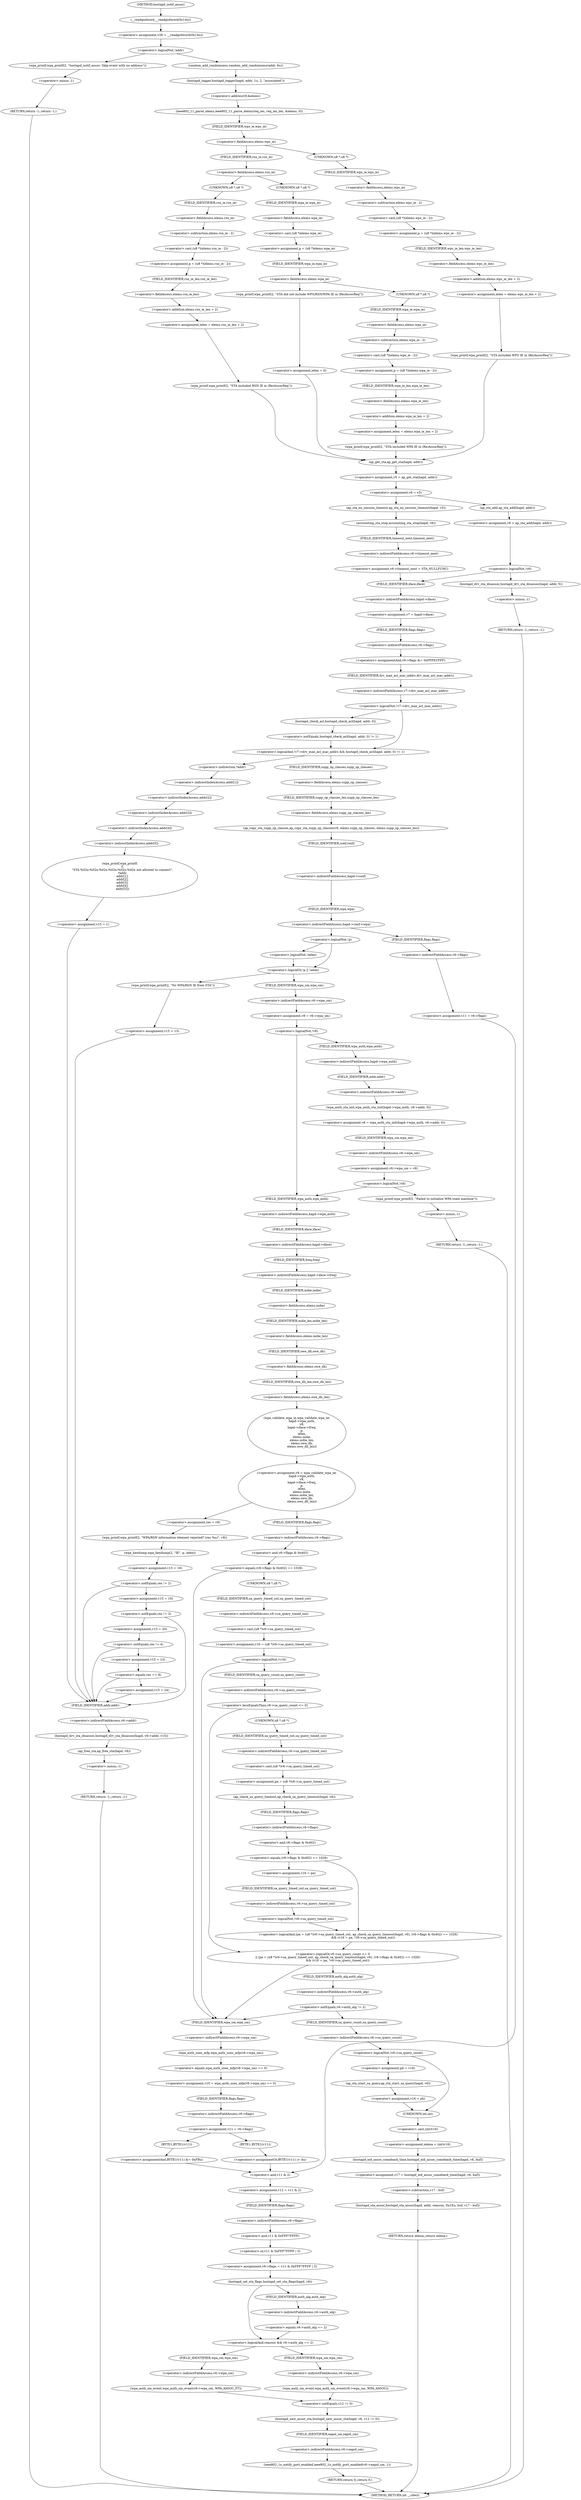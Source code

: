 digraph hostapd_notif_assoc {  
"1000148" [label = "(<operator>.assignment,v26 = __readgsdword(0x14u))" ]
"1000150" [label = "(__readgsdword,__readgsdword(0x14u))" ]
"1000153" [label = "(<operator>.logicalNot,!addr)" ]
"1000156" [label = "(wpa_printf,wpa_printf(2, \"hostapd_notif_assoc: Skip event with no address\"))" ]
"1000159" [label = "(RETURN,return -1;,return -1;)" ]
"1000160" [label = "(<operator>.minus,-1)" ]
"1000162" [label = "(random_add_randomness,random_add_randomness(addr, 6u))" ]
"1000165" [label = "(hostapd_logger,hostapd_logger(hapd, addr, 1u, 2, \"associated\"))" ]
"1000171" [label = "(ieee802_11_parse_elems,ieee802_11_parse_elems(req_ies, req_ies_len, &elems, 0))" ]
"1000174" [label = "(<operator>.addressOf,&elems)" ]
"1000178" [label = "(<operator>.fieldAccess,elems.wps_ie)" ]
"1000180" [label = "(FIELD_IDENTIFIER,wps_ie,wps_ie)" ]
"1000182" [label = "(<operator>.assignment,p = (u8 *)(elems.wps_ie - 2))" ]
"1000184" [label = "(<operator>.cast,(u8 *)(elems.wps_ie - 2))" ]
"1000185" [label = "(UNKNOWN,u8 *,u8 *)" ]
"1000186" [label = "(<operator>.subtraction,elems.wps_ie - 2)" ]
"1000187" [label = "(<operator>.fieldAccess,elems.wps_ie)" ]
"1000189" [label = "(FIELD_IDENTIFIER,wps_ie,wps_ie)" ]
"1000191" [label = "(<operator>.assignment,ielen = elems.wps_ie_len + 2)" ]
"1000193" [label = "(<operator>.addition,elems.wps_ie_len + 2)" ]
"1000194" [label = "(<operator>.fieldAccess,elems.wps_ie_len)" ]
"1000196" [label = "(FIELD_IDENTIFIER,wps_ie_len,wps_ie_len)" ]
"1000198" [label = "(wpa_printf,wpa_printf(2, \"STA included WPS IE in (Re)AssocReq\"))" ]
"1000203" [label = "(<operator>.fieldAccess,elems.rsn_ie)" ]
"1000205" [label = "(FIELD_IDENTIFIER,rsn_ie,rsn_ie)" ]
"1000207" [label = "(<operator>.assignment,p = (u8 *)(elems.rsn_ie - 2))" ]
"1000209" [label = "(<operator>.cast,(u8 *)(elems.rsn_ie - 2))" ]
"1000210" [label = "(UNKNOWN,u8 *,u8 *)" ]
"1000211" [label = "(<operator>.subtraction,elems.rsn_ie - 2)" ]
"1000212" [label = "(<operator>.fieldAccess,elems.rsn_ie)" ]
"1000214" [label = "(FIELD_IDENTIFIER,rsn_ie,rsn_ie)" ]
"1000216" [label = "(<operator>.assignment,ielen = elems.rsn_ie_len + 2)" ]
"1000218" [label = "(<operator>.addition,elems.rsn_ie_len + 2)" ]
"1000219" [label = "(<operator>.fieldAccess,elems.rsn_ie_len)" ]
"1000221" [label = "(FIELD_IDENTIFIER,rsn_ie_len,rsn_ie_len)" ]
"1000223" [label = "(wpa_printf,wpa_printf(2, \"STA included RSN IE in (Re)AssocReq\"))" ]
"1000228" [label = "(<operator>.assignment,p = (u8 *)elems.wpa_ie)" ]
"1000230" [label = "(<operator>.cast,(u8 *)elems.wpa_ie)" ]
"1000231" [label = "(UNKNOWN,u8 *,u8 *)" ]
"1000232" [label = "(<operator>.fieldAccess,elems.wpa_ie)" ]
"1000234" [label = "(FIELD_IDENTIFIER,wpa_ie,wpa_ie)" ]
"1000236" [label = "(<operator>.fieldAccess,elems.wpa_ie)" ]
"1000238" [label = "(FIELD_IDENTIFIER,wpa_ie,wpa_ie)" ]
"1000240" [label = "(<operator>.assignment,p = (u8 *)(elems.wpa_ie - 2))" ]
"1000242" [label = "(<operator>.cast,(u8 *)(elems.wpa_ie - 2))" ]
"1000243" [label = "(UNKNOWN,u8 *,u8 *)" ]
"1000244" [label = "(<operator>.subtraction,elems.wpa_ie - 2)" ]
"1000245" [label = "(<operator>.fieldAccess,elems.wpa_ie)" ]
"1000247" [label = "(FIELD_IDENTIFIER,wpa_ie,wpa_ie)" ]
"1000249" [label = "(<operator>.assignment,ielen = elems.wpa_ie_len + 2)" ]
"1000251" [label = "(<operator>.addition,elems.wpa_ie_len + 2)" ]
"1000252" [label = "(<operator>.fieldAccess,elems.wpa_ie_len)" ]
"1000254" [label = "(FIELD_IDENTIFIER,wpa_ie_len,wpa_ie_len)" ]
"1000256" [label = "(wpa_printf,wpa_printf(2, \"STA included WPA IE in (Re)AssocReq\"))" ]
"1000261" [label = "(wpa_printf,wpa_printf(2, \"STA did not include WPS/RSN/WPA IE in (Re)AssocReq\"))" ]
"1000264" [label = "(<operator>.assignment,ielen = 0)" ]
"1000267" [label = "(<operator>.assignment,v5 = ap_get_sta(hapd, addr))" ]
"1000269" [label = "(ap_get_sta,ap_get_sta(hapd, addr))" ]
"1000272" [label = "(<operator>.assignment,v6 = v5)" ]
"1000278" [label = "(ap_sta_no_session_timeout,ap_sta_no_session_timeout(hapd, v5))" ]
"1000281" [label = "(accounting_sta_stop,accounting_sta_stop(hapd, v6))" ]
"1000284" [label = "(<operator>.assignment,v6->timeout_next = STA_NULLFUNC)" ]
"1000285" [label = "(<operator>.indirectFieldAccess,v6->timeout_next)" ]
"1000287" [label = "(FIELD_IDENTIFIER,timeout_next,timeout_next)" ]
"1000291" [label = "(<operator>.assignment,v6 = ap_sta_add(hapd, addr))" ]
"1000293" [label = "(ap_sta_add,ap_sta_add(hapd, addr))" ]
"1000297" [label = "(<operator>.logicalNot,!v6)" ]
"1000300" [label = "(hostapd_drv_sta_disassoc,hostapd_drv_sta_disassoc(hapd, addr, 5))" ]
"1000304" [label = "(RETURN,return -1;,return -1;)" ]
"1000305" [label = "(<operator>.minus,-1)" ]
"1000307" [label = "(<operator>.assignment,v7 = hapd->iface)" ]
"1000309" [label = "(<operator>.indirectFieldAccess,hapd->iface)" ]
"1000311" [label = "(FIELD_IDENTIFIER,iface,iface)" ]
"1000312" [label = "(<operators>.assignmentAnd,v6->flags &= 0xFFFECFFF)" ]
"1000313" [label = "(<operator>.indirectFieldAccess,v6->flags)" ]
"1000315" [label = "(FIELD_IDENTIFIER,flags,flags)" ]
"1000318" [label = "(<operator>.logicalAnd,!v7->drv_max_acl_mac_addrs && hostapd_check_acl(hapd, addr, 0) != 1)" ]
"1000319" [label = "(<operator>.logicalNot,!v7->drv_max_acl_mac_addrs)" ]
"1000320" [label = "(<operator>.indirectFieldAccess,v7->drv_max_acl_mac_addrs)" ]
"1000322" [label = "(FIELD_IDENTIFIER,drv_max_acl_mac_addrs,drv_max_acl_mac_addrs)" ]
"1000323" [label = "(<operator>.notEquals,hostapd_check_acl(hapd, addr, 0) != 1)" ]
"1000324" [label = "(hostapd_check_acl,hostapd_check_acl(hapd, addr, 0))" ]
"1000330" [label = "(wpa_printf,wpa_printf(\n      3,\n      \"STA %02x:%02x:%02x:%02x:%02x:%02x not allowed to connect\",\n      *addr,\n      addr[1],\n      addr[2],\n      addr[3],\n      addr[4],\n      addr[5]))" ]
"1000333" [label = "(<operator>.indirection,*addr)" ]
"1000335" [label = "(<operator>.indirectIndexAccess,addr[1])" ]
"1000338" [label = "(<operator>.indirectIndexAccess,addr[2])" ]
"1000341" [label = "(<operator>.indirectIndexAccess,addr[3])" ]
"1000344" [label = "(<operator>.indirectIndexAccess,addr[4])" ]
"1000347" [label = "(<operator>.indirectIndexAccess,addr[5])" ]
"1000350" [label = "(<operator>.assignment,v15 = 1)" ]
"1000354" [label = "(hostapd_drv_sta_disassoc,hostapd_drv_sta_disassoc(hapd, v6->addr, v15))" ]
"1000356" [label = "(<operator>.indirectFieldAccess,v6->addr)" ]
"1000358" [label = "(FIELD_IDENTIFIER,addr,addr)" ]
"1000360" [label = "(ap_free_sta,ap_free_sta(hapd, v6))" ]
"1000363" [label = "(RETURN,return -1;,return -1;)" ]
"1000364" [label = "(<operator>.minus,-1)" ]
"1000366" [label = "(ap_copy_sta_supp_op_classes,ap_copy_sta_supp_op_classes(v6, elems.supp_op_classes, elems.supp_op_classes_len))" ]
"1000368" [label = "(<operator>.fieldAccess,elems.supp_op_classes)" ]
"1000370" [label = "(FIELD_IDENTIFIER,supp_op_classes,supp_op_classes)" ]
"1000371" [label = "(<operator>.fieldAccess,elems.supp_op_classes_len)" ]
"1000373" [label = "(FIELD_IDENTIFIER,supp_op_classes_len,supp_op_classes_len)" ]
"1000375" [label = "(<operator>.indirectFieldAccess,hapd->conf->wpa)" ]
"1000376" [label = "(<operator>.indirectFieldAccess,hapd->conf)" ]
"1000378" [label = "(FIELD_IDENTIFIER,conf,conf)" ]
"1000379" [label = "(FIELD_IDENTIFIER,wpa,wpa)" ]
"1000382" [label = "(<operator>.logicalOr,!p || !ielen)" ]
"1000383" [label = "(<operator>.logicalNot,!p)" ]
"1000385" [label = "(<operator>.logicalNot,!ielen)" ]
"1000388" [label = "(wpa_printf,wpa_printf(2, \"No WPA/RSN IE from STA\"))" ]
"1000391" [label = "(<operator>.assignment,v15 = 13)" ]
"1000395" [label = "(<operator>.assignment,v8 = v6->wpa_sm)" ]
"1000397" [label = "(<operator>.indirectFieldAccess,v6->wpa_sm)" ]
"1000399" [label = "(FIELD_IDENTIFIER,wpa_sm,wpa_sm)" ]
"1000401" [label = "(<operator>.logicalNot,!v8)" ]
"1000404" [label = "(<operator>.assignment,v8 = wpa_auth_sta_init(hapd->wpa_auth, v6->addr, 0))" ]
"1000406" [label = "(wpa_auth_sta_init,wpa_auth_sta_init(hapd->wpa_auth, v6->addr, 0))" ]
"1000407" [label = "(<operator>.indirectFieldAccess,hapd->wpa_auth)" ]
"1000409" [label = "(FIELD_IDENTIFIER,wpa_auth,wpa_auth)" ]
"1000410" [label = "(<operator>.indirectFieldAccess,v6->addr)" ]
"1000412" [label = "(FIELD_IDENTIFIER,addr,addr)" ]
"1000414" [label = "(<operator>.assignment,v6->wpa_sm = v8)" ]
"1000415" [label = "(<operator>.indirectFieldAccess,v6->wpa_sm)" ]
"1000417" [label = "(FIELD_IDENTIFIER,wpa_sm,wpa_sm)" ]
"1000420" [label = "(<operator>.logicalNot,!v8)" ]
"1000423" [label = "(wpa_printf,wpa_printf(5, \"Failed to initialize WPA state machine\"))" ]
"1000426" [label = "(RETURN,return -1;,return -1;)" ]
"1000427" [label = "(<operator>.minus,-1)" ]
"1000429" [label = "(<operator>.assignment,v9 = wpa_validate_wpa_ie(\n           hapd->wpa_auth,\n           v8,\n           hapd->iface->freq,\n           p,\n           ielen,\n           elems.mdie,\n           elems.mdie_len,\n           elems.owe_dh,\n           elems.owe_dh_len))" ]
"1000431" [label = "(wpa_validate_wpa_ie,wpa_validate_wpa_ie(\n           hapd->wpa_auth,\n           v8,\n           hapd->iface->freq,\n           p,\n           ielen,\n           elems.mdie,\n           elems.mdie_len,\n           elems.owe_dh,\n           elems.owe_dh_len))" ]
"1000432" [label = "(<operator>.indirectFieldAccess,hapd->wpa_auth)" ]
"1000434" [label = "(FIELD_IDENTIFIER,wpa_auth,wpa_auth)" ]
"1000436" [label = "(<operator>.indirectFieldAccess,hapd->iface->freq)" ]
"1000437" [label = "(<operator>.indirectFieldAccess,hapd->iface)" ]
"1000439" [label = "(FIELD_IDENTIFIER,iface,iface)" ]
"1000440" [label = "(FIELD_IDENTIFIER,freq,freq)" ]
"1000443" [label = "(<operator>.fieldAccess,elems.mdie)" ]
"1000445" [label = "(FIELD_IDENTIFIER,mdie,mdie)" ]
"1000446" [label = "(<operator>.fieldAccess,elems.mdie_len)" ]
"1000448" [label = "(FIELD_IDENTIFIER,mdie_len,mdie_len)" ]
"1000449" [label = "(<operator>.fieldAccess,elems.owe_dh)" ]
"1000451" [label = "(FIELD_IDENTIFIER,owe_dh,owe_dh)" ]
"1000452" [label = "(<operator>.fieldAccess,elems.owe_dh_len)" ]
"1000454" [label = "(FIELD_IDENTIFIER,owe_dh_len,owe_dh_len)" ]
"1000458" [label = "(<operator>.assignment,res = v9)" ]
"1000461" [label = "(wpa_printf,wpa_printf(2, \"WPA/RSN information element rejected? (res %u)\", v9))" ]
"1000465" [label = "(wpa_hexdump,wpa_hexdump(2, \"IE\", p, ielen))" ]
"1000470" [label = "(<operator>.assignment,v15 = 18)" ]
"1000474" [label = "(<operator>.notEquals,res != 2)" ]
"1000478" [label = "(<operator>.assignment,v15 = 19)" ]
"1000482" [label = "(<operator>.notEquals,res != 3)" ]
"1000486" [label = "(<operator>.assignment,v15 = 20)" ]
"1000490" [label = "(<operator>.notEquals,res != 4)" ]
"1000494" [label = "(<operator>.assignment,v15 = 13)" ]
"1000498" [label = "(<operator>.equals,res == 8)" ]
"1000501" [label = "(<operator>.assignment,v15 = 24)" ]
"1000506" [label = "(<operator>.equals,(v6->flags & 0x402) == 1026)" ]
"1000507" [label = "(<operator>.and,v6->flags & 0x402)" ]
"1000508" [label = "(<operator>.indirectFieldAccess,v6->flags)" ]
"1000510" [label = "(FIELD_IDENTIFIER,flags,flags)" ]
"1000514" [label = "(<operator>.assignment,v16 = (u8 *)v6->sa_query_timed_out)" ]
"1000516" [label = "(<operator>.cast,(u8 *)v6->sa_query_timed_out)" ]
"1000517" [label = "(UNKNOWN,u8 *,u8 *)" ]
"1000518" [label = "(<operator>.indirectFieldAccess,v6->sa_query_timed_out)" ]
"1000520" [label = "(FIELD_IDENTIFIER,sa_query_timed_out,sa_query_timed_out)" ]
"1000522" [label = "(<operator>.logicalNot,!v16)" ]
"1000526" [label = "(<operator>.logicalOr,v6->sa_query_count <= 0\n          || (pa = (u8 *)v6->sa_query_timed_out, ap_check_sa_query_timeout(hapd, v6), (v6->flags & 0x402) == 1026)\n          && (v16 = pa, !v6->sa_query_timed_out))" ]
"1000527" [label = "(<operator>.lessEqualsThan,v6->sa_query_count <= 0)" ]
"1000528" [label = "(<operator>.indirectFieldAccess,v6->sa_query_count)" ]
"1000530" [label = "(FIELD_IDENTIFIER,sa_query_count,sa_query_count)" ]
"1000532" [label = "(<operator>.logicalAnd,(pa = (u8 *)v6->sa_query_timed_out, ap_check_sa_query_timeout(hapd, v6), (v6->flags & 0x402) == 1026)\n          && (v16 = pa, !v6->sa_query_timed_out))" ]
"1000534" [label = "(<operator>.assignment,pa = (u8 *)v6->sa_query_timed_out)" ]
"1000536" [label = "(<operator>.cast,(u8 *)v6->sa_query_timed_out)" ]
"1000537" [label = "(UNKNOWN,u8 *,u8 *)" ]
"1000538" [label = "(<operator>.indirectFieldAccess,v6->sa_query_timed_out)" ]
"1000540" [label = "(FIELD_IDENTIFIER,sa_query_timed_out,sa_query_timed_out)" ]
"1000542" [label = "(ap_check_sa_query_timeout,ap_check_sa_query_timeout(hapd, v6))" ]
"1000545" [label = "(<operator>.equals,(v6->flags & 0x402) == 1026)" ]
"1000546" [label = "(<operator>.and,v6->flags & 0x402)" ]
"1000547" [label = "(<operator>.indirectFieldAccess,v6->flags)" ]
"1000549" [label = "(FIELD_IDENTIFIER,flags,flags)" ]
"1000553" [label = "(<operator>.assignment,v16 = pa)" ]
"1000556" [label = "(<operator>.logicalNot,!v6->sa_query_timed_out)" ]
"1000557" [label = "(<operator>.indirectFieldAccess,v6->sa_query_timed_out)" ]
"1000559" [label = "(FIELD_IDENTIFIER,sa_query_timed_out,sa_query_timed_out)" ]
"1000562" [label = "(<operator>.notEquals,v6->auth_alg != 2)" ]
"1000563" [label = "(<operator>.indirectFieldAccess,v6->auth_alg)" ]
"1000565" [label = "(FIELD_IDENTIFIER,auth_alg,auth_alg)" ]
"1000569" [label = "(<operator>.logicalNot,!v6->sa_query_count)" ]
"1000570" [label = "(<operator>.indirectFieldAccess,v6->sa_query_count)" ]
"1000572" [label = "(FIELD_IDENTIFIER,sa_query_count,sa_query_count)" ]
"1000574" [label = "(<operator>.assignment,pb = v16)" ]
"1000577" [label = "(ap_sta_start_sa_query,ap_sta_start_sa_query(hapd, v6))" ]
"1000580" [label = "(<operator>.assignment,v16 = pb)" ]
"1000583" [label = "(<operator>.assignment,ielena = (int)v16)" ]
"1000585" [label = "(<operator>.cast,(int)v16)" ]
"1000586" [label = "(UNKNOWN,int,int)" ]
"1000588" [label = "(<operator>.assignment,v17 = hostapd_eid_assoc_comeback_time(hapd, v6, buf))" ]
"1000590" [label = "(hostapd_eid_assoc_comeback_time,hostapd_eid_assoc_comeback_time(hapd, v6, buf))" ]
"1000594" [label = "(hostapd_sta_assoc,hostapd_sta_assoc(hapd, addr, reassoc, 0x1Eu, buf, v17 - buf))" ]
"1000600" [label = "(<operator>.subtraction,v17 - buf)" ]
"1000603" [label = "(RETURN,return ielena;,return ielena;)" ]
"1000605" [label = "(<operator>.assignment,v10 = wpa_auth_uses_mfp(v6->wpa_sm) == 0)" ]
"1000607" [label = "(<operator>.equals,wpa_auth_uses_mfp(v6->wpa_sm) == 0)" ]
"1000608" [label = "(wpa_auth_uses_mfp,wpa_auth_uses_mfp(v6->wpa_sm))" ]
"1000609" [label = "(<operator>.indirectFieldAccess,v6->wpa_sm)" ]
"1000611" [label = "(FIELD_IDENTIFIER,wpa_sm,wpa_sm)" ]
"1000613" [label = "(<operator>.assignment,v11 = v6->flags)" ]
"1000615" [label = "(<operator>.indirectFieldAccess,v6->flags)" ]
"1000617" [label = "(FIELD_IDENTIFIER,flags,flags)" ]
"1000620" [label = "(<operators>.assignmentAnd,BYTE1(v11) &= 0xFBu)" ]
"1000621" [label = "(BYTE1,BYTE1(v11))" ]
"1000625" [label = "(<operators>.assignmentOr,BYTE1(v11) |= 4u)" ]
"1000626" [label = "(BYTE1,BYTE1(v11))" ]
"1000631" [label = "(<operator>.assignment,v11 = v6->flags)" ]
"1000633" [label = "(<operator>.indirectFieldAccess,v6->flags)" ]
"1000635" [label = "(FIELD_IDENTIFIER,flags,flags)" ]
"1000636" [label = "(<operator>.assignment,v12 = v11 & 2)" ]
"1000638" [label = "(<operator>.and,v11 & 2)" ]
"1000641" [label = "(<operator>.assignment,v6->flags = v11 & 0xFFF7FFFF | 3)" ]
"1000642" [label = "(<operator>.indirectFieldAccess,v6->flags)" ]
"1000644" [label = "(FIELD_IDENTIFIER,flags,flags)" ]
"1000645" [label = "(<operator>.or,v11 & 0xFFF7FFFF | 3)" ]
"1000646" [label = "(<operator>.and,v11 & 0xFFF7FFFF)" ]
"1000650" [label = "(hostapd_set_sta_flags,hostapd_set_sta_flags(hapd, v6))" ]
"1000654" [label = "(<operator>.logicalAnd,reassoc && v6->auth_alg == 2)" ]
"1000656" [label = "(<operator>.equals,v6->auth_alg == 2)" ]
"1000657" [label = "(<operator>.indirectFieldAccess,v6->auth_alg)" ]
"1000659" [label = "(FIELD_IDENTIFIER,auth_alg,auth_alg)" ]
"1000661" [label = "(wpa_auth_sm_event,wpa_auth_sm_event(v6->wpa_sm, WPA_ASSOC_FT))" ]
"1000662" [label = "(<operator>.indirectFieldAccess,v6->wpa_sm)" ]
"1000664" [label = "(FIELD_IDENTIFIER,wpa_sm,wpa_sm)" ]
"1000667" [label = "(wpa_auth_sm_event,wpa_auth_sm_event(v6->wpa_sm, WPA_ASSOC))" ]
"1000668" [label = "(<operator>.indirectFieldAccess,v6->wpa_sm)" ]
"1000670" [label = "(FIELD_IDENTIFIER,wpa_sm,wpa_sm)" ]
"1000672" [label = "(hostapd_new_assoc_sta,hostapd_new_assoc_sta(hapd, v6, v12 != 0))" ]
"1000675" [label = "(<operator>.notEquals,v12 != 0)" ]
"1000678" [label = "(ieee802_1x_notify_port_enabled,ieee802_1x_notify_port_enabled(v6->eapol_sm, 1))" ]
"1000679" [label = "(<operator>.indirectFieldAccess,v6->eapol_sm)" ]
"1000681" [label = "(FIELD_IDENTIFIER,eapol_sm,eapol_sm)" ]
"1000683" [label = "(RETURN,return 0;,return 0;)" ]
"1000121" [label = "(METHOD,hostapd_notif_assoc)" ]
"1000685" [label = "(METHOD_RETURN,int __cdecl)" ]
  "1000148" -> "1000153" 
  "1000150" -> "1000148" 
  "1000153" -> "1000156" 
  "1000153" -> "1000162" 
  "1000156" -> "1000160" 
  "1000159" -> "1000685" 
  "1000160" -> "1000159" 
  "1000162" -> "1000165" 
  "1000165" -> "1000174" 
  "1000171" -> "1000180" 
  "1000174" -> "1000171" 
  "1000178" -> "1000185" 
  "1000178" -> "1000205" 
  "1000180" -> "1000178" 
  "1000182" -> "1000196" 
  "1000184" -> "1000182" 
  "1000185" -> "1000189" 
  "1000186" -> "1000184" 
  "1000187" -> "1000186" 
  "1000189" -> "1000187" 
  "1000191" -> "1000198" 
  "1000193" -> "1000191" 
  "1000194" -> "1000193" 
  "1000196" -> "1000194" 
  "1000198" -> "1000269" 
  "1000203" -> "1000210" 
  "1000203" -> "1000231" 
  "1000205" -> "1000203" 
  "1000207" -> "1000221" 
  "1000209" -> "1000207" 
  "1000210" -> "1000214" 
  "1000211" -> "1000209" 
  "1000212" -> "1000211" 
  "1000214" -> "1000212" 
  "1000216" -> "1000223" 
  "1000218" -> "1000216" 
  "1000219" -> "1000218" 
  "1000221" -> "1000219" 
  "1000223" -> "1000269" 
  "1000228" -> "1000238" 
  "1000230" -> "1000228" 
  "1000231" -> "1000234" 
  "1000232" -> "1000230" 
  "1000234" -> "1000232" 
  "1000236" -> "1000243" 
  "1000236" -> "1000261" 
  "1000238" -> "1000236" 
  "1000240" -> "1000254" 
  "1000242" -> "1000240" 
  "1000243" -> "1000247" 
  "1000244" -> "1000242" 
  "1000245" -> "1000244" 
  "1000247" -> "1000245" 
  "1000249" -> "1000256" 
  "1000251" -> "1000249" 
  "1000252" -> "1000251" 
  "1000254" -> "1000252" 
  "1000256" -> "1000269" 
  "1000261" -> "1000264" 
  "1000264" -> "1000269" 
  "1000267" -> "1000272" 
  "1000269" -> "1000267" 
  "1000272" -> "1000278" 
  "1000272" -> "1000293" 
  "1000278" -> "1000281" 
  "1000281" -> "1000287" 
  "1000284" -> "1000311" 
  "1000285" -> "1000284" 
  "1000287" -> "1000285" 
  "1000291" -> "1000297" 
  "1000293" -> "1000291" 
  "1000297" -> "1000300" 
  "1000297" -> "1000311" 
  "1000300" -> "1000305" 
  "1000304" -> "1000685" 
  "1000305" -> "1000304" 
  "1000307" -> "1000315" 
  "1000309" -> "1000307" 
  "1000311" -> "1000309" 
  "1000312" -> "1000322" 
  "1000313" -> "1000312" 
  "1000315" -> "1000313" 
  "1000318" -> "1000333" 
  "1000318" -> "1000370" 
  "1000319" -> "1000318" 
  "1000319" -> "1000324" 
  "1000320" -> "1000319" 
  "1000322" -> "1000320" 
  "1000323" -> "1000318" 
  "1000324" -> "1000323" 
  "1000330" -> "1000350" 
  "1000333" -> "1000335" 
  "1000335" -> "1000338" 
  "1000338" -> "1000341" 
  "1000341" -> "1000344" 
  "1000344" -> "1000347" 
  "1000347" -> "1000330" 
  "1000350" -> "1000358" 
  "1000354" -> "1000360" 
  "1000356" -> "1000354" 
  "1000358" -> "1000356" 
  "1000360" -> "1000364" 
  "1000363" -> "1000685" 
  "1000364" -> "1000363" 
  "1000366" -> "1000378" 
  "1000368" -> "1000373" 
  "1000370" -> "1000368" 
  "1000371" -> "1000366" 
  "1000373" -> "1000371" 
  "1000375" -> "1000383" 
  "1000375" -> "1000635" 
  "1000376" -> "1000379" 
  "1000378" -> "1000376" 
  "1000379" -> "1000375" 
  "1000382" -> "1000388" 
  "1000382" -> "1000399" 
  "1000383" -> "1000382" 
  "1000383" -> "1000385" 
  "1000385" -> "1000382" 
  "1000388" -> "1000391" 
  "1000391" -> "1000358" 
  "1000395" -> "1000401" 
  "1000397" -> "1000395" 
  "1000399" -> "1000397" 
  "1000401" -> "1000409" 
  "1000401" -> "1000434" 
  "1000404" -> "1000417" 
  "1000406" -> "1000404" 
  "1000407" -> "1000412" 
  "1000409" -> "1000407" 
  "1000410" -> "1000406" 
  "1000412" -> "1000410" 
  "1000414" -> "1000420" 
  "1000415" -> "1000414" 
  "1000417" -> "1000415" 
  "1000420" -> "1000423" 
  "1000420" -> "1000434" 
  "1000423" -> "1000427" 
  "1000426" -> "1000685" 
  "1000427" -> "1000426" 
  "1000429" -> "1000458" 
  "1000429" -> "1000510" 
  "1000431" -> "1000429" 
  "1000432" -> "1000439" 
  "1000434" -> "1000432" 
  "1000436" -> "1000445" 
  "1000437" -> "1000440" 
  "1000439" -> "1000437" 
  "1000440" -> "1000436" 
  "1000443" -> "1000448" 
  "1000445" -> "1000443" 
  "1000446" -> "1000451" 
  "1000448" -> "1000446" 
  "1000449" -> "1000454" 
  "1000451" -> "1000449" 
  "1000452" -> "1000431" 
  "1000454" -> "1000452" 
  "1000458" -> "1000461" 
  "1000461" -> "1000465" 
  "1000465" -> "1000470" 
  "1000470" -> "1000474" 
  "1000474" -> "1000478" 
  "1000474" -> "1000358" 
  "1000478" -> "1000482" 
  "1000482" -> "1000486" 
  "1000482" -> "1000358" 
  "1000486" -> "1000490" 
  "1000490" -> "1000494" 
  "1000490" -> "1000358" 
  "1000494" -> "1000498" 
  "1000498" -> "1000501" 
  "1000498" -> "1000358" 
  "1000501" -> "1000358" 
  "1000506" -> "1000517" 
  "1000506" -> "1000611" 
  "1000507" -> "1000506" 
  "1000508" -> "1000507" 
  "1000510" -> "1000508" 
  "1000514" -> "1000522" 
  "1000516" -> "1000514" 
  "1000517" -> "1000520" 
  "1000518" -> "1000516" 
  "1000520" -> "1000518" 
  "1000522" -> "1000530" 
  "1000522" -> "1000611" 
  "1000526" -> "1000565" 
  "1000526" -> "1000611" 
  "1000527" -> "1000526" 
  "1000527" -> "1000537" 
  "1000528" -> "1000527" 
  "1000530" -> "1000528" 
  "1000532" -> "1000526" 
  "1000534" -> "1000542" 
  "1000536" -> "1000534" 
  "1000537" -> "1000540" 
  "1000538" -> "1000536" 
  "1000540" -> "1000538" 
  "1000542" -> "1000549" 
  "1000545" -> "1000532" 
  "1000545" -> "1000553" 
  "1000546" -> "1000545" 
  "1000547" -> "1000546" 
  "1000549" -> "1000547" 
  "1000553" -> "1000559" 
  "1000556" -> "1000532" 
  "1000557" -> "1000556" 
  "1000559" -> "1000557" 
  "1000562" -> "1000572" 
  "1000562" -> "1000611" 
  "1000563" -> "1000562" 
  "1000565" -> "1000563" 
  "1000569" -> "1000574" 
  "1000569" -> "1000586" 
  "1000570" -> "1000569" 
  "1000572" -> "1000570" 
  "1000574" -> "1000577" 
  "1000577" -> "1000580" 
  "1000580" -> "1000586" 
  "1000583" -> "1000590" 
  "1000585" -> "1000583" 
  "1000586" -> "1000585" 
  "1000588" -> "1000600" 
  "1000590" -> "1000588" 
  "1000594" -> "1000603" 
  "1000600" -> "1000594" 
  "1000603" -> "1000685" 
  "1000605" -> "1000617" 
  "1000607" -> "1000605" 
  "1000608" -> "1000607" 
  "1000609" -> "1000608" 
  "1000611" -> "1000609" 
  "1000613" -> "1000621" 
  "1000613" -> "1000626" 
  "1000615" -> "1000613" 
  "1000617" -> "1000615" 
  "1000620" -> "1000638" 
  "1000621" -> "1000620" 
  "1000625" -> "1000638" 
  "1000626" -> "1000625" 
  "1000631" -> "1000638" 
  "1000633" -> "1000631" 
  "1000635" -> "1000633" 
  "1000636" -> "1000644" 
  "1000638" -> "1000636" 
  "1000641" -> "1000650" 
  "1000642" -> "1000646" 
  "1000644" -> "1000642" 
  "1000645" -> "1000641" 
  "1000646" -> "1000645" 
  "1000650" -> "1000654" 
  "1000650" -> "1000659" 
  "1000654" -> "1000664" 
  "1000654" -> "1000670" 
  "1000656" -> "1000654" 
  "1000657" -> "1000656" 
  "1000659" -> "1000657" 
  "1000661" -> "1000675" 
  "1000662" -> "1000661" 
  "1000664" -> "1000662" 
  "1000667" -> "1000675" 
  "1000668" -> "1000667" 
  "1000670" -> "1000668" 
  "1000672" -> "1000681" 
  "1000675" -> "1000672" 
  "1000678" -> "1000683" 
  "1000679" -> "1000678" 
  "1000681" -> "1000679" 
  "1000683" -> "1000685" 
  "1000121" -> "1000150" 
}
